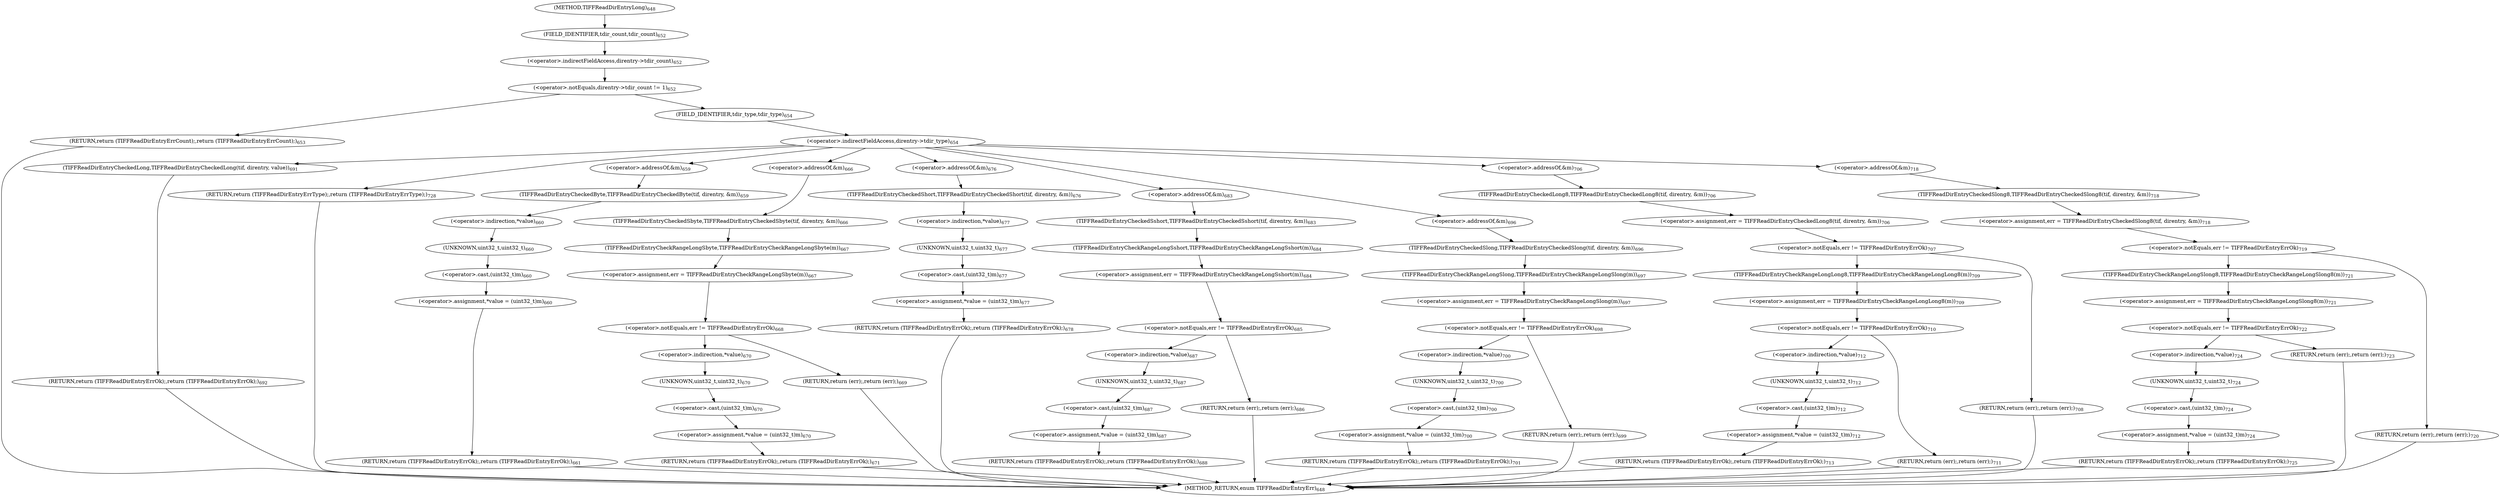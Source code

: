 digraph "TIFFReadDirEntryLong" {  
"79349" [label = <(&lt;operator&gt;.notEquals,direntry-&gt;tdir_count != 1)<SUB>652</SUB>> ]
"79358" [label = <(&lt;operator&gt;.indirectFieldAccess,direntry-&gt;tdir_type)<SUB>654</SUB>> ]
"79350" [label = <(&lt;operator&gt;.indirectFieldAccess,direntry-&gt;tdir_count)<SUB>652</SUB>> ]
"79355" [label = <(RETURN,return (TIFFReadDirEntryErrCount);,return (TIFFReadDirEntryErrCount);)<SUB>653</SUB>> ]
"79360" [label = <(FIELD_IDENTIFIER,tdir_type,tdir_type)<SUB>654</SUB>> ]
"79454" [label = <(TIFFReadDirEntryCheckedLong,TIFFReadDirEntryCheckedLong(tif, direntry, value))<SUB>691</SUB>> ]
"79458" [label = <(RETURN,return (TIFFReadDirEntryErrOk);,return (TIFFReadDirEntryErrOk);)<SUB>692</SUB>> ]
"79563" [label = <(RETURN,return (TIFFReadDirEntryErrType);,return (TIFFReadDirEntryErrType);)<SUB>728</SUB>> ]
"79352" [label = <(FIELD_IDENTIFIER,tdir_count,tdir_count)<SUB>652</SUB>> ]
"79366" [label = <(TIFFReadDirEntryCheckedByte,TIFFReadDirEntryCheckedByte(tif, direntry, &amp;m))<SUB>659</SUB>> ]
"79371" [label = <(&lt;operator&gt;.assignment,*value = (uint32_t)m)<SUB>660</SUB>> ]
"79377" [label = <(RETURN,return (TIFFReadDirEntryErrOk);,return (TIFFReadDirEntryErrOk);)<SUB>661</SUB>> ]
"79383" [label = <(TIFFReadDirEntryCheckedSbyte,TIFFReadDirEntryCheckedSbyte(tif, direntry, &amp;m))<SUB>666</SUB>> ]
"79388" [label = <(&lt;operator&gt;.assignment,err = TIFFReadDirEntryCheckRangeLongSbyte(m))<SUB>667</SUB>> ]
"79399" [label = <(&lt;operator&gt;.assignment,*value = (uint32_t)m)<SUB>670</SUB>> ]
"79405" [label = <(RETURN,return (TIFFReadDirEntryErrOk);,return (TIFFReadDirEntryErrOk);)<SUB>671</SUB>> ]
"79411" [label = <(TIFFReadDirEntryCheckedShort,TIFFReadDirEntryCheckedShort(tif, direntry, &amp;m))<SUB>676</SUB>> ]
"79416" [label = <(&lt;operator&gt;.assignment,*value = (uint32_t)m)<SUB>677</SUB>> ]
"79422" [label = <(RETURN,return (TIFFReadDirEntryErrOk);,return (TIFFReadDirEntryErrOk);)<SUB>678</SUB>> ]
"79428" [label = <(TIFFReadDirEntryCheckedSshort,TIFFReadDirEntryCheckedSshort(tif, direntry, &amp;m))<SUB>683</SUB>> ]
"79433" [label = <(&lt;operator&gt;.assignment,err = TIFFReadDirEntryCheckRangeLongSshort(m))<SUB>684</SUB>> ]
"79444" [label = <(&lt;operator&gt;.assignment,*value = (uint32_t)m)<SUB>687</SUB>> ]
"79450" [label = <(RETURN,return (TIFFReadDirEntryErrOk);,return (TIFFReadDirEntryErrOk);)<SUB>688</SUB>> ]
"79464" [label = <(TIFFReadDirEntryCheckedSlong,TIFFReadDirEntryCheckedSlong(tif, direntry, &amp;m))<SUB>696</SUB>> ]
"79469" [label = <(&lt;operator&gt;.assignment,err = TIFFReadDirEntryCheckRangeLongSlong(m))<SUB>697</SUB>> ]
"79480" [label = <(&lt;operator&gt;.assignment,*value = (uint32_t)m)<SUB>700</SUB>> ]
"79486" [label = <(RETURN,return (TIFFReadDirEntryErrOk);,return (TIFFReadDirEntryErrOk);)<SUB>701</SUB>> ]
"79492" [label = <(&lt;operator&gt;.assignment,err = TIFFReadDirEntryCheckedLong8(tif, direntry, &amp;m))<SUB>706</SUB>> ]
"79506" [label = <(&lt;operator&gt;.assignment,err = TIFFReadDirEntryCheckRangeLongLong8(m))<SUB>709</SUB>> ]
"79517" [label = <(&lt;operator&gt;.assignment,*value = (uint32_t)m)<SUB>712</SUB>> ]
"79523" [label = <(RETURN,return (TIFFReadDirEntryErrOk);,return (TIFFReadDirEntryErrOk);)<SUB>713</SUB>> ]
"79529" [label = <(&lt;operator&gt;.assignment,err = TIFFReadDirEntryCheckedSlong8(tif, direntry, &amp;m))<SUB>718</SUB>> ]
"79543" [label = <(&lt;operator&gt;.assignment,err = TIFFReadDirEntryCheckRangeLongSlong8(m))<SUB>721</SUB>> ]
"79554" [label = <(&lt;operator&gt;.assignment,*value = (uint32_t)m)<SUB>724</SUB>> ]
"79560" [label = <(RETURN,return (TIFFReadDirEntryErrOk);,return (TIFFReadDirEntryErrOk);)<SUB>725</SUB>> ]
"79369" [label = <(&lt;operator&gt;.addressOf,&amp;m)<SUB>659</SUB>> ]
"79372" [label = <(&lt;operator&gt;.indirection,*value)<SUB>660</SUB>> ]
"79374" [label = <(&lt;operator&gt;.cast,(uint32_t)m)<SUB>660</SUB>> ]
"79386" [label = <(&lt;operator&gt;.addressOf,&amp;m)<SUB>666</SUB>> ]
"79390" [label = <(TIFFReadDirEntryCheckRangeLongSbyte,TIFFReadDirEntryCheckRangeLongSbyte(m))<SUB>667</SUB>> ]
"79393" [label = <(&lt;operator&gt;.notEquals,err != TIFFReadDirEntryErrOk)<SUB>668</SUB>> ]
"79400" [label = <(&lt;operator&gt;.indirection,*value)<SUB>670</SUB>> ]
"79402" [label = <(&lt;operator&gt;.cast,(uint32_t)m)<SUB>670</SUB>> ]
"79414" [label = <(&lt;operator&gt;.addressOf,&amp;m)<SUB>676</SUB>> ]
"79417" [label = <(&lt;operator&gt;.indirection,*value)<SUB>677</SUB>> ]
"79419" [label = <(&lt;operator&gt;.cast,(uint32_t)m)<SUB>677</SUB>> ]
"79431" [label = <(&lt;operator&gt;.addressOf,&amp;m)<SUB>683</SUB>> ]
"79435" [label = <(TIFFReadDirEntryCheckRangeLongSshort,TIFFReadDirEntryCheckRangeLongSshort(m))<SUB>684</SUB>> ]
"79438" [label = <(&lt;operator&gt;.notEquals,err != TIFFReadDirEntryErrOk)<SUB>685</SUB>> ]
"79445" [label = <(&lt;operator&gt;.indirection,*value)<SUB>687</SUB>> ]
"79447" [label = <(&lt;operator&gt;.cast,(uint32_t)m)<SUB>687</SUB>> ]
"79467" [label = <(&lt;operator&gt;.addressOf,&amp;m)<SUB>696</SUB>> ]
"79471" [label = <(TIFFReadDirEntryCheckRangeLongSlong,TIFFReadDirEntryCheckRangeLongSlong(m))<SUB>697</SUB>> ]
"79474" [label = <(&lt;operator&gt;.notEquals,err != TIFFReadDirEntryErrOk)<SUB>698</SUB>> ]
"79481" [label = <(&lt;operator&gt;.indirection,*value)<SUB>700</SUB>> ]
"79483" [label = <(&lt;operator&gt;.cast,(uint32_t)m)<SUB>700</SUB>> ]
"79494" [label = <(TIFFReadDirEntryCheckedLong8,TIFFReadDirEntryCheckedLong8(tif, direntry, &amp;m))<SUB>706</SUB>> ]
"79500" [label = <(&lt;operator&gt;.notEquals,err != TIFFReadDirEntryErrOk)<SUB>707</SUB>> ]
"79508" [label = <(TIFFReadDirEntryCheckRangeLongLong8,TIFFReadDirEntryCheckRangeLongLong8(m))<SUB>709</SUB>> ]
"79511" [label = <(&lt;operator&gt;.notEquals,err != TIFFReadDirEntryErrOk)<SUB>710</SUB>> ]
"79518" [label = <(&lt;operator&gt;.indirection,*value)<SUB>712</SUB>> ]
"79520" [label = <(&lt;operator&gt;.cast,(uint32_t)m)<SUB>712</SUB>> ]
"79531" [label = <(TIFFReadDirEntryCheckedSlong8,TIFFReadDirEntryCheckedSlong8(tif, direntry, &amp;m))<SUB>718</SUB>> ]
"79537" [label = <(&lt;operator&gt;.notEquals,err != TIFFReadDirEntryErrOk)<SUB>719</SUB>> ]
"79545" [label = <(TIFFReadDirEntryCheckRangeLongSlong8,TIFFReadDirEntryCheckRangeLongSlong8(m))<SUB>721</SUB>> ]
"79548" [label = <(&lt;operator&gt;.notEquals,err != TIFFReadDirEntryErrOk)<SUB>722</SUB>> ]
"79555" [label = <(&lt;operator&gt;.indirection,*value)<SUB>724</SUB>> ]
"79557" [label = <(&lt;operator&gt;.cast,(uint32_t)m)<SUB>724</SUB>> ]
"79375" [label = <(UNKNOWN,uint32_t,uint32_t)<SUB>660</SUB>> ]
"79397" [label = <(RETURN,return (err);,return (err);)<SUB>669</SUB>> ]
"79403" [label = <(UNKNOWN,uint32_t,uint32_t)<SUB>670</SUB>> ]
"79420" [label = <(UNKNOWN,uint32_t,uint32_t)<SUB>677</SUB>> ]
"79442" [label = <(RETURN,return (err);,return (err);)<SUB>686</SUB>> ]
"79448" [label = <(UNKNOWN,uint32_t,uint32_t)<SUB>687</SUB>> ]
"79478" [label = <(RETURN,return (err);,return (err);)<SUB>699</SUB>> ]
"79484" [label = <(UNKNOWN,uint32_t,uint32_t)<SUB>700</SUB>> ]
"79497" [label = <(&lt;operator&gt;.addressOf,&amp;m)<SUB>706</SUB>> ]
"79504" [label = <(RETURN,return (err);,return (err);)<SUB>708</SUB>> ]
"79515" [label = <(RETURN,return (err);,return (err);)<SUB>711</SUB>> ]
"79521" [label = <(UNKNOWN,uint32_t,uint32_t)<SUB>712</SUB>> ]
"79534" [label = <(&lt;operator&gt;.addressOf,&amp;m)<SUB>718</SUB>> ]
"79541" [label = <(RETURN,return (err);,return (err);)<SUB>720</SUB>> ]
"79552" [label = <(RETURN,return (err);,return (err);)<SUB>723</SUB>> ]
"79558" [label = <(UNKNOWN,uint32_t,uint32_t)<SUB>724</SUB>> ]
"79342" [label = <(METHOD,TIFFReadDirEntryLong)<SUB>648</SUB>> ]
"79565" [label = <(METHOD_RETURN,enum TIFFReadDirEntryErr)<SUB>648</SUB>> ]
  "79349" -> "79355" 
  "79349" -> "79360" 
  "79358" -> "79369" 
  "79358" -> "79386" 
  "79358" -> "79414" 
  "79358" -> "79431" 
  "79358" -> "79454" 
  "79358" -> "79467" 
  "79358" -> "79497" 
  "79358" -> "79534" 
  "79358" -> "79563" 
  "79350" -> "79349" 
  "79355" -> "79565" 
  "79360" -> "79358" 
  "79454" -> "79458" 
  "79458" -> "79565" 
  "79563" -> "79565" 
  "79352" -> "79350" 
  "79366" -> "79372" 
  "79371" -> "79377" 
  "79377" -> "79565" 
  "79383" -> "79390" 
  "79388" -> "79393" 
  "79399" -> "79405" 
  "79405" -> "79565" 
  "79411" -> "79417" 
  "79416" -> "79422" 
  "79422" -> "79565" 
  "79428" -> "79435" 
  "79433" -> "79438" 
  "79444" -> "79450" 
  "79450" -> "79565" 
  "79464" -> "79471" 
  "79469" -> "79474" 
  "79480" -> "79486" 
  "79486" -> "79565" 
  "79492" -> "79500" 
  "79506" -> "79511" 
  "79517" -> "79523" 
  "79523" -> "79565" 
  "79529" -> "79537" 
  "79543" -> "79548" 
  "79554" -> "79560" 
  "79560" -> "79565" 
  "79369" -> "79366" 
  "79372" -> "79375" 
  "79374" -> "79371" 
  "79386" -> "79383" 
  "79390" -> "79388" 
  "79393" -> "79397" 
  "79393" -> "79400" 
  "79400" -> "79403" 
  "79402" -> "79399" 
  "79414" -> "79411" 
  "79417" -> "79420" 
  "79419" -> "79416" 
  "79431" -> "79428" 
  "79435" -> "79433" 
  "79438" -> "79442" 
  "79438" -> "79445" 
  "79445" -> "79448" 
  "79447" -> "79444" 
  "79467" -> "79464" 
  "79471" -> "79469" 
  "79474" -> "79478" 
  "79474" -> "79481" 
  "79481" -> "79484" 
  "79483" -> "79480" 
  "79494" -> "79492" 
  "79500" -> "79504" 
  "79500" -> "79508" 
  "79508" -> "79506" 
  "79511" -> "79515" 
  "79511" -> "79518" 
  "79518" -> "79521" 
  "79520" -> "79517" 
  "79531" -> "79529" 
  "79537" -> "79541" 
  "79537" -> "79545" 
  "79545" -> "79543" 
  "79548" -> "79552" 
  "79548" -> "79555" 
  "79555" -> "79558" 
  "79557" -> "79554" 
  "79375" -> "79374" 
  "79397" -> "79565" 
  "79403" -> "79402" 
  "79420" -> "79419" 
  "79442" -> "79565" 
  "79448" -> "79447" 
  "79478" -> "79565" 
  "79484" -> "79483" 
  "79497" -> "79494" 
  "79504" -> "79565" 
  "79515" -> "79565" 
  "79521" -> "79520" 
  "79534" -> "79531" 
  "79541" -> "79565" 
  "79552" -> "79565" 
  "79558" -> "79557" 
  "79342" -> "79352" 
}
